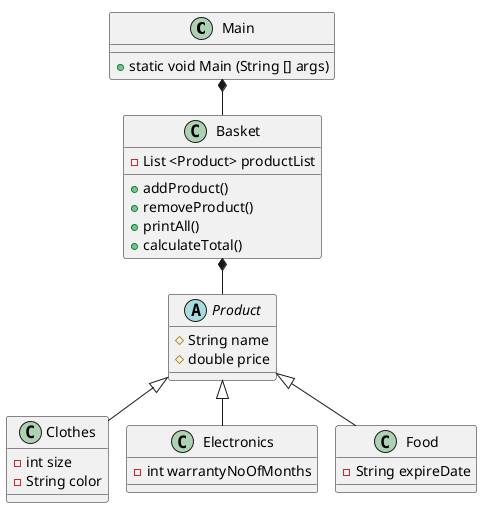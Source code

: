 @startuml
'https://plantuml.com/class-diagram
!pragma layout smetana

class Main {
+ static void Main (String [] args)

}

class Basket{
- List <Product> productList
+ addProduct()
+ removeProduct()
+ printAll()
+ calculateTotal()
}

abstract class Product {
# String name
# double price
}

class Clothes {
- int size
- String color
}

class Electronics {
- int warrantyNoOfMonths
}

class Food {
- String expireDate
}

Main *-- Basket
Basket *-- Product
Product <|-- Clothes
Product <|-- Electronics
Product <|-- Food

@enduml